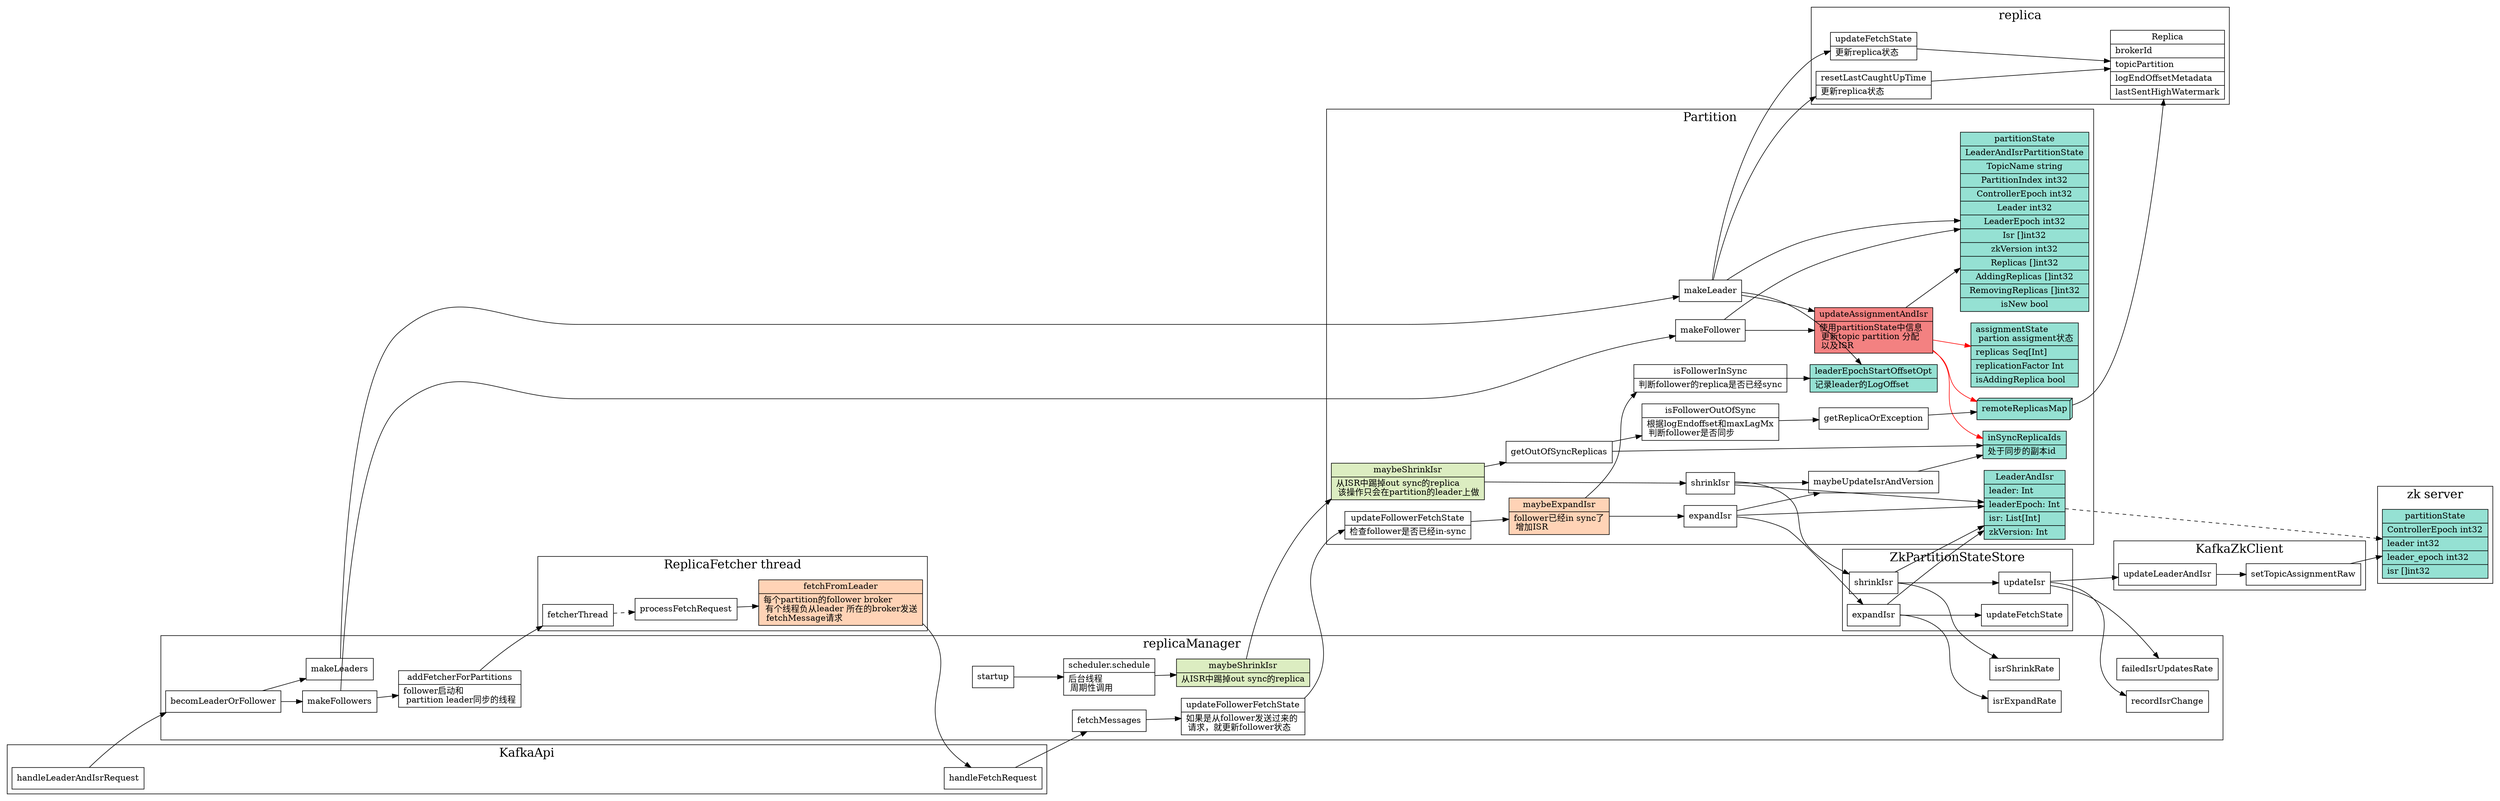 digraph partition_isr {
  node[shape=box];
  newrank=true;
  rankdir=LR;
  subgraph cluster_zk {
    graph[label="zk server";fontsize=20;];
    zk_partitionState[shape="record";
      fillcolor="#95e1d3"
      style=filled;
      label="{{
        partitionState|
          ControllerEpoch int32\l|
          leader int32\l|
          leader_epoch int32\l|
          isr []int32\l
      }}";
    ];
  }
  subgraph cluster_KafkaZkClient {
    graph[label="KafkaZkClient";fontsize=20;];
    updateLeaderAndIsr -> setTopicAssignmentRaw;
    //setTopicAssignmentRaw -> retryRequestUntilConnected;
    setTopicAssignmentRaw -> zk_partitionState;
  };

  subgraph cluster_replicaManager {
    graph[label="replicaManager";fontsize=20;];
    isrShrinkRate;
    isrExpandRate;
    recordIsrChange;
    failedIsrUpdatesRate;
  };

  subgraph cluster_ZkPartitionStateStore {
    graph[label="ZkPartitionStateStore";fontsize=20;];
    stateStore_expandIsr[label="expandIsr"];
    stateStore_shrinkIsr[label="shrinkIsr"];
    stateStore_shrinkIsr -> {
      updateIsr;
      isrShrinkRate;
    }
    stateStore_expandIsr -> {
      updateFetchState;
      isrExpandRate;
    }
    updateIsr -> {
      updateLeaderAndIsr;
      recordIsrChange;
      failedIsrUpdatesRate;
    }
  }
  subgraph cluster_replica {
    graph[label="replica";fontsize=20;];
    Replica[shape="record";
      label="{{
        Replica|
          brokerId\l|
          topicPartition\l|
          logEndOffsetMetadata\l|
          lastSentHighWatermark\l
      }}";
    ];
    replica_updateFetchState[shape="record";
      label="{{
        updateFetchState|
          更新replica状态\l
      }}";
    ];
    replica_resetLastCaughtUpTime[shape="record";
      label="{{
        resetLastCaughtUpTime|
          更新replica状态\l
      }}";
    ];

    replica_resetLastCaughtUpTime -> Replica;
    replica_updateFetchState -> Replica;
  }

  subgraph cluster_Partition {
    graph[label="Partition";fontsize=20;];
    LeaderAndIsr[shape="record";
      fillcolor="#95e1d3"
      style=filled;
      label="{{
        LeaderAndIsr|
          leader: Int\l|
          leaderEpoch: Int\l|
          isr: List[Int]\l|
          zkVersion: Int\l
      }}";
    ];
    remoteReplicasMap[
      fillcolor="#95e1d3"
      style=filled;
      shape=box3d;
      label="remoteReplicasMap"
    ];
    remoteReplicasMap -> Replica;
    updateAssignmentAndIsr[shape="record";
      fillcolor="#f38181";
      style=filled;
      label="{{
        updateAssignmentAndIsr|
          使用partitionState中信息\l
          更新topic partition 分配\l 
          以及ISR\l
      }}";
    ];
    inSyncReplicaIds[shape="record";
      fillcolor="#95e1d3"
      style=filled;
      label="{{
        inSyncReplicaIds|
          处于同步的副本id\l
      }}";
    ];
    assignmentState[shape="record";
      fillcolor="#95e1d3"
      style=filled;
      label="{{
        assignmentState\l
          partion assigment状态\l|
          replicas Seq[Int]\l|
          replicationFactor Int\l|
          isAddingReplica bool \l
      }}";
    ];
    updateAssignmentAndIsr -> {
      assignmentState;
      remoteReplicasMap;
      inSyncReplicaIds;
    }[color="red"];
    maybeExpandIsr[shape="record";
      fillcolor="#FFD3B6";
      style=filled;
      label="{{
        maybeExpandIsr|
        follower已经in sync了\l
          增加ISR\l
      }}";
    ];
    maybeShrinkIsr[shape="record";
      fillcolor="#DCEDc1";
      style=filled;
      label="{{
        maybeShrinkIsr|
          从ISR中踢掉out sync的replica\l
          该操作只会在partition的leader上做\l
      }}";
    ];
    isFollowerInSync[shape="record";
      label="{{
        isFollowerInSync|
          判断follower的replica是否已经sync\l
      }}";
    ];

    maybeExpandIsr -> {
      expandIsr;
      isFollowerInSync;
    };

    maybeShrinkIsr -> {
      shrinkIsr;
      getOutOfSyncReplicas;
    };
    shrinkIsr -> {
      LeaderAndIsr;
      stateStore_shrinkIsr;
      maybeUpdateIsrAndVersion;
    };
    maybeUpdateIsrAndVersion -> {
      inSyncReplicaIds;
    }
    expandIsr -> {
      LeaderAndIsr;
      maybeUpdateIsrAndVersion;
      stateStore_expandIsr;
    };
    stateStore_expandIsr -> LeaderAndIsr;
    stateStore_shrinkIsr -> LeaderAndIsr;
    LeaderAndIsr -> zk_partitionState[style="dashed"];
    updateFollowerFetchState[shape="record";
      label="{{
        updateFollowerFetchState|
        检查follower是否已经in-sync
      }}";
    ];

    updateFollowerFetchState -> maybeExpandIsr;
    getOutOfSyncReplicas -> isFollowerOutOfSync -> getReplicaOrException;
    getOutOfSyncReplicas -> inSyncReplicaIds;

    isFollowerOutOfSync[shape="record";
      label="{{
        isFollowerOutOfSync|
          根据logEndoffset和maxLagMx\l
          判断follower是否同步\l
      }}";
    ];
    leaderEpochStartOffsetOpt[shape="record";
      fillcolor="#95e1d3"
      style=filled;
      label="{{
        leaderEpochStartOffsetOpt|
          记录leader的LogOffset\l
      }}";
    ];
    isFollowerInSync -> leaderEpochStartOffsetOpt;
    getReplicaOrException -> remoteReplicasMap;
    // remoteReplicas -> remoteReplicasMap[label="keys"];
    makeLeader -> {
      replica_updateFetchState;
      replica_resetLastCaughtUpTime;
      updateAssignmentAndIsr
      partitionState;
      leaderEpochStartOffsetOpt;
    };
    makeFollower -> {
      partitionState;
      updateAssignmentAndIsr;
    }
    updateAssignmentAndIsr -> partitionState;
    partitionState[shape="record";
      fillcolor="#95e1d3"
      style=filled;
      label="{{
        partitionState|
          LeaderAndIsrPartitionState\l|
          TopicName string|
          PartitionIndex int32|
          ControllerEpoch int32|
          Leader int32 |
          LeaderEpoch int32|
          Isr []int32|
          zkVersion int32|
          Replicas []int32|
          AddingReplicas []int32|
          RemovingReplicas []int32|
          isNew bool
      }}";
    ];
  }

  subgraph cluster_replicaManager {
    graph[label="replicaManager";fontsize=20;];
    //shrinkIsr
    startup -> scheduler_schedule;
    replicaManager_maybeShrinkIsr[label="maybeShrinkIsr"];
    replicaManager_maybeShrinkIsr[shape="record";
      fillcolor="#DCEDc1";
      style=filled;
      label="{{
        maybeShrinkIsr|
          从ISR中踢掉out sync的replica\l
      }}";
    ];
    scheduler_schedule[shape="record";
      label="{{
        scheduler.schedule|
          后台线程\l 
          周期性调用\l
      }}";
    ];
    scheduler_schedule -> replicaManager_maybeShrinkIsr;
    //expandIsr
    replicaManager_updateFollowerFetchState[shape="record";
      label="{{
        updateFollowerFetchState|
          如果是从follower发送过来的\l 
          请求，就更新follower状态\l
      }}";
    ];
    fetchMessages -> replicaManager_updateFollowerFetchState;
    becomLeaderOrFollower -> {
      makeFollowers;
      makeLeaders;
    }
    addFetcherForPartitions;
  }

  replicaManager_maybeShrinkIsr -> maybeShrinkIsr;
  replicaManager_updateFollowerFetchState -> updateFollowerFetchState;
  makeFollowers -> {
    makeFollower;
    addFetcherForPartitions;
  };
  makeLeaders -> makeLeader;

  subgraph cluster_fetchThread {
    graph[label="ReplicaFetcher thread";fontsize=20;];
    fetcherThread;
    fetcherThread -> processFetchRequest[style="dashed"];
    processFetchRequest -> fetchFromLeader;
    fetchFromLeader[shape="record";
      fillcolor="#FFD3B6";
      style=filled;
      label="{{
        fetchFromLeader|
          每个partition的follower broker\l 
          有个线程负从leader 所在的broker发送\l 
          fetchMessage请求\l
      }}";
    ];
  }
  addFetcherForPartitions ->fetcherThread;
  addFetcherForPartitions[shape="record";
    label="{{
      addFetcherForPartitions|
        follower启动和\l 
        partition leader同步的线程\l
    }}";
  ];
  fetchFromLeader -> handleFetchRequest;

  subgraph cluster_KafkaApi {
    graph[label="KafkaApi";fontsize=20;];
    handleLeaderAndIsrRequest -> becomLeaderOrFollower;
    handleFetchRequest -> fetchMessages;
  }
}
